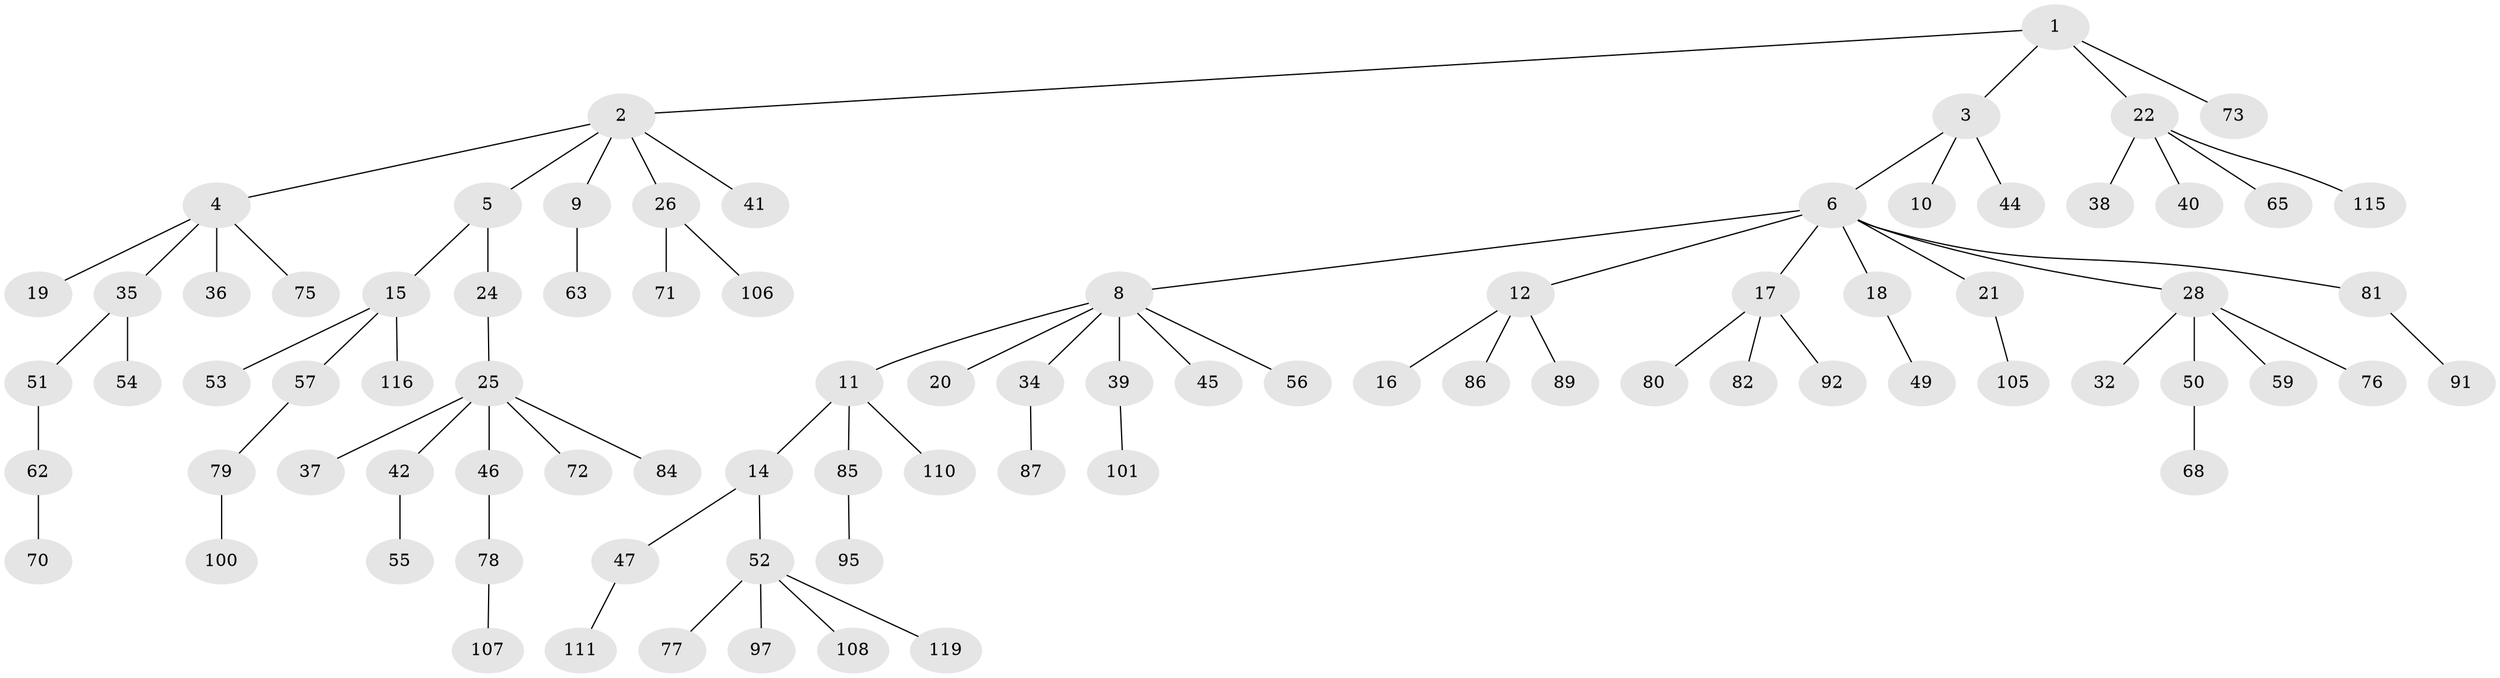 // Generated by graph-tools (version 1.1) at 2025/52/02/27/25 19:52:12]
// undirected, 84 vertices, 83 edges
graph export_dot {
graph [start="1"]
  node [color=gray90,style=filled];
  1 [super="+96"];
  2 [super="+23"];
  3;
  4 [super="+13"];
  5 [super="+61"];
  6 [super="+7"];
  8 [super="+31"];
  9 [super="+58"];
  10 [super="+109"];
  11 [super="+83"];
  12 [super="+33"];
  14;
  15 [super="+48"];
  16;
  17 [super="+60"];
  18 [super="+88"];
  19;
  20;
  21 [super="+27"];
  22 [super="+69"];
  24;
  25 [super="+29"];
  26 [super="+64"];
  28 [super="+30"];
  32;
  34;
  35 [super="+43"];
  36 [super="+66"];
  37;
  38;
  39 [super="+90"];
  40;
  41;
  42 [super="+94"];
  44;
  45;
  46;
  47 [super="+103"];
  49;
  50 [super="+74"];
  51;
  52 [super="+67"];
  53;
  54;
  55 [super="+118"];
  56;
  57 [super="+104"];
  59;
  62 [super="+102"];
  63;
  65;
  68;
  70;
  71;
  72 [super="+98"];
  73;
  75;
  76;
  77;
  78;
  79;
  80;
  81 [super="+114"];
  82 [super="+112"];
  84;
  85 [super="+113"];
  86;
  87 [super="+117"];
  89;
  91;
  92 [super="+93"];
  95 [super="+99"];
  97;
  100;
  101;
  105;
  106;
  107;
  108;
  110;
  111;
  115;
  116;
  119;
  1 -- 2;
  1 -- 3;
  1 -- 22;
  1 -- 73;
  2 -- 4;
  2 -- 5;
  2 -- 9;
  2 -- 26;
  2 -- 41;
  3 -- 6;
  3 -- 10;
  3 -- 44;
  4 -- 36;
  4 -- 75;
  4 -- 19;
  4 -- 35;
  5 -- 15;
  5 -- 24;
  6 -- 8;
  6 -- 12;
  6 -- 17;
  6 -- 18;
  6 -- 21;
  6 -- 81;
  6 -- 28;
  8 -- 11;
  8 -- 20;
  8 -- 45;
  8 -- 56;
  8 -- 34;
  8 -- 39;
  9 -- 63;
  11 -- 14;
  11 -- 110;
  11 -- 85;
  12 -- 16;
  12 -- 89;
  12 -- 86;
  14 -- 47;
  14 -- 52;
  15 -- 116;
  15 -- 57;
  15 -- 53;
  17 -- 80;
  17 -- 82;
  17 -- 92;
  18 -- 49;
  21 -- 105;
  22 -- 38;
  22 -- 40;
  22 -- 65;
  22 -- 115;
  24 -- 25;
  25 -- 72;
  25 -- 84;
  25 -- 37;
  25 -- 42;
  25 -- 46;
  26 -- 71;
  26 -- 106;
  28 -- 32;
  28 -- 50;
  28 -- 59;
  28 -- 76;
  34 -- 87;
  35 -- 54;
  35 -- 51;
  39 -- 101;
  42 -- 55;
  46 -- 78;
  47 -- 111;
  50 -- 68;
  51 -- 62;
  52 -- 119;
  52 -- 108;
  52 -- 97;
  52 -- 77;
  57 -- 79;
  62 -- 70;
  78 -- 107;
  79 -- 100;
  81 -- 91;
  85 -- 95;
}
